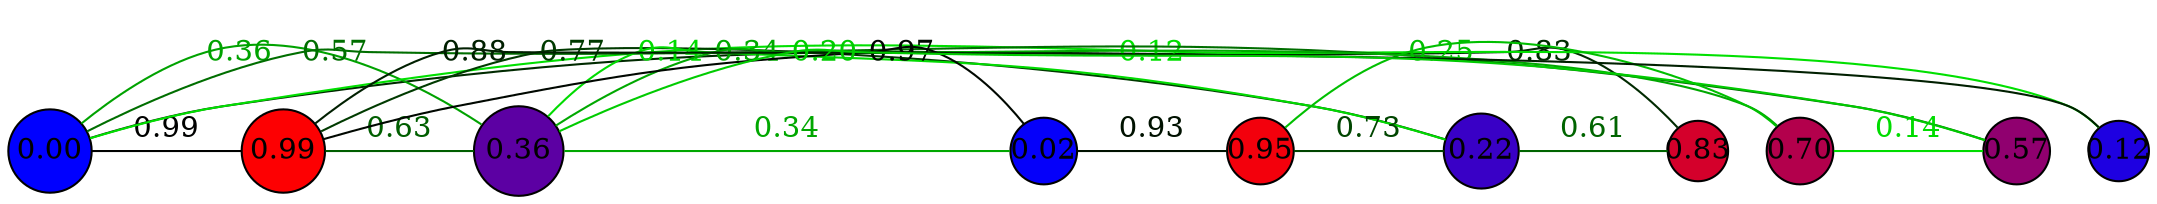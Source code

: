 graph G {
    splines=true;
    overlap=false;
    sep="1.0";
    edge [minlen=2, constraint=false];
    0 [label="0.00", style=filled, fillcolor="#0000ff", width=0.55, height=0.55, fixedsize=true, shape=circle];
    1 [label="0.22", style=filled, fillcolor="#3900c6", width=0.50, height=0.50, fixedsize=true, shape=circle];
    2 [label="0.70", style=filled, fillcolor="#b3004c", width=0.45, height=0.45, fixedsize=true, shape=circle];
    3 [label="0.99", style=filled, fillcolor="#fd0002", width=0.55, height=0.55, fixedsize=true, shape=circle];
    4 [label="0.83", style=filled, fillcolor="#d4002b", width=0.40, height=0.40, fixedsize=true, shape=circle];
    5 [label="0.36", style=filled, fillcolor="#5c00a3", width=0.60, height=0.60, fixedsize=true, shape=circle];
    6 [label="0.02", style=filled, fillcolor="#0500fa", width=0.45, height=0.45, fixedsize=true, shape=circle];
    7 [label="0.12", style=filled, fillcolor="#1e00e1", width=0.40, height=0.40, fixedsize=true, shape=circle];
    8 [label="0.57", style=filled, fillcolor="#90006f", width=0.45, height=0.45, fixedsize=true, shape=circle];
    9 [label="0.95", style=filled, fillcolor="#f3000c", width=0.45, height=0.45, fixedsize=true, shape=circle];
    0 -- 3 [weight=0.99, color="#000100", fontcolor="#000100", label="0.99"];
    0 -- 4 [weight=0.83, color="#002a00", fontcolor="#002a00", label="0.83"];
    0 -- 5 [weight=0.36, color="#00a200", fontcolor="#00a200", label="0.36"];
    0 -- 7 [weight=0.12, color="#00e000", fontcolor="#00e000", label="0.12"];
    0 -- 8 [weight=0.57, color="#006e00", fontcolor="#006e00", label="0.57"];
    1 -- 3 [weight=0.77, color="#003a00", fontcolor="#003a00", label="0.77"];
    1 -- 4 [weight=0.61, color="#006400", fontcolor="#006400", label="0.61"];
    1 -- 5 [weight=0.14, color="#00db00", fontcolor="#00db00", label="0.14"];
    1 -- 9 [weight=0.73, color="#004500", fontcolor="#004500", label="0.73"];
    2 -- 5 [weight=0.34, color="#00a800", fontcolor="#00a800", label="0.34"];
    2 -- 8 [weight=0.14, color="#00dc00", fontcolor="#00dc00", label="0.14"];
    2 -- 9 [weight=0.25, color="#00bf00", fontcolor="#00bf00", label="0.25"];
    3 -- 5 [weight=0.63, color="#005e00", fontcolor="#005e00", label="0.63"];
    3 -- 6 [weight=0.97, color="#000700", fontcolor="#000700", label="0.97"];
    3 -- 7 [weight=0.88, color="#001f00", fontcolor="#001f00", label="0.88"];
    5 -- 6 [weight=0.34, color="#00a700", fontcolor="#00a700", label="0.34"];
    5 -- 8 [weight=0.20, color="#00cb00", fontcolor="#00cb00", label="0.20"];
    6 -- 9 [weight=0.93, color="#001100", fontcolor="#001100", label="0.93"];
}
